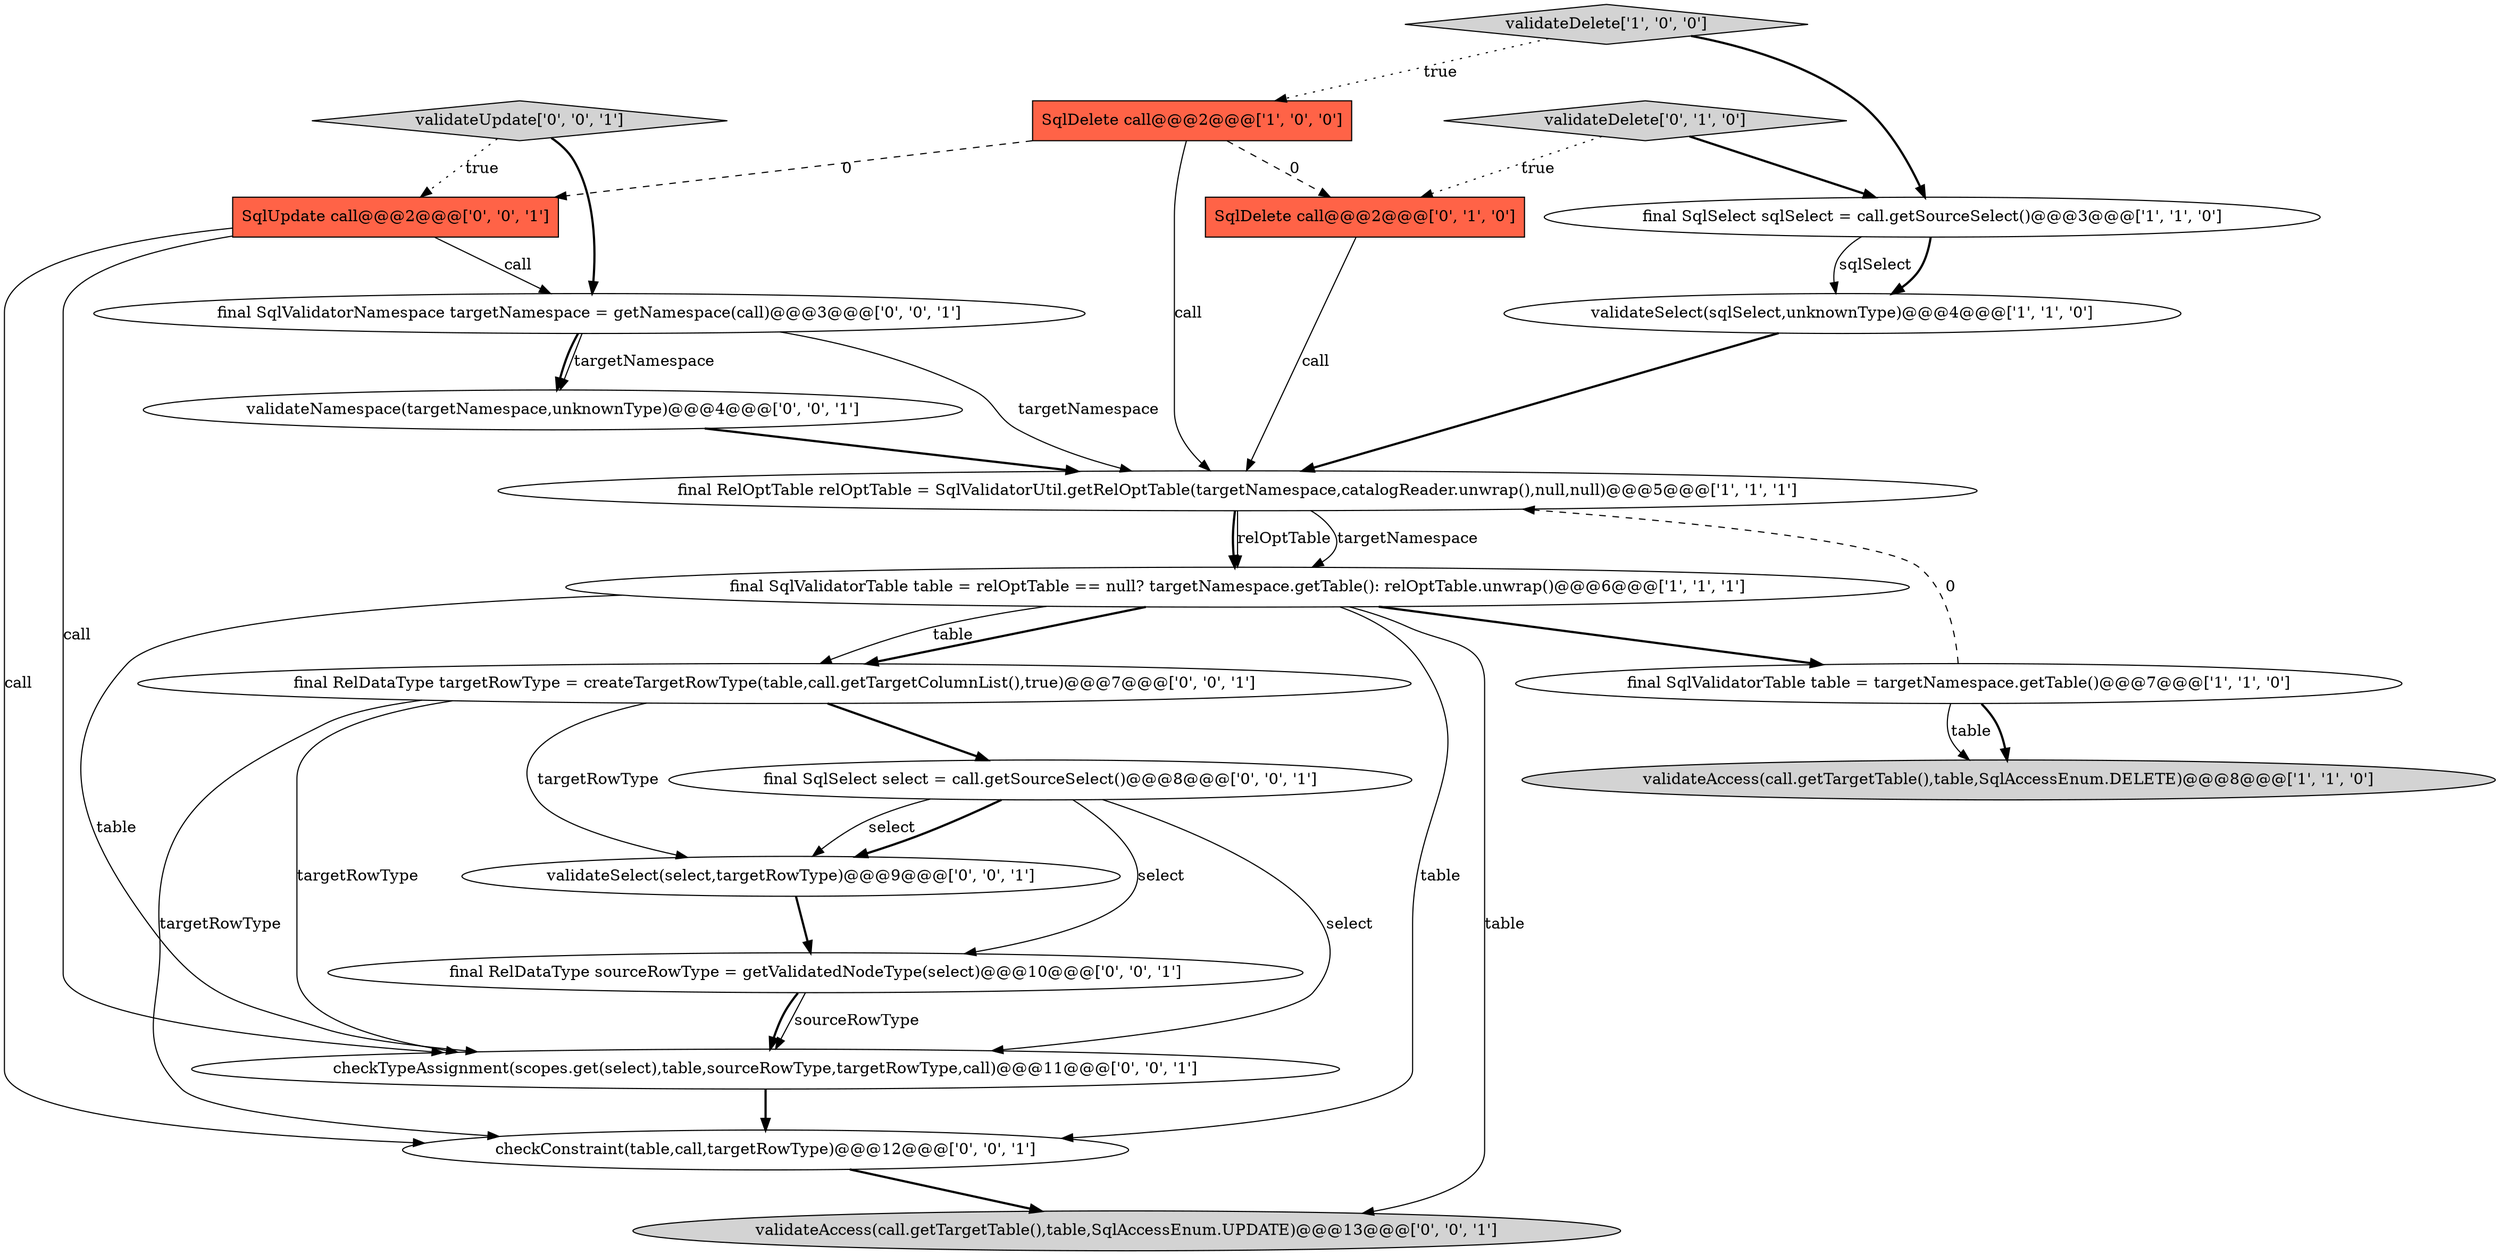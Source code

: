 digraph {
17 [style = filled, label = "validateNamespace(targetNamespace,unknownType)@@@4@@@['0', '0', '1']", fillcolor = white, shape = ellipse image = "AAA0AAABBB3BBB"];
7 [style = filled, label = "final SqlValidatorTable table = targetNamespace.getTable()@@@7@@@['1', '1', '0']", fillcolor = white, shape = ellipse image = "AAA0AAABBB1BBB"];
20 [style = filled, label = "final SqlSelect select = call.getSourceSelect()@@@8@@@['0', '0', '1']", fillcolor = white, shape = ellipse image = "AAA0AAABBB3BBB"];
12 [style = filled, label = "final RelDataType sourceRowType = getValidatedNodeType(select)@@@10@@@['0', '0', '1']", fillcolor = white, shape = ellipse image = "AAA0AAABBB3BBB"];
8 [style = filled, label = "validateDelete['0', '1', '0']", fillcolor = lightgray, shape = diamond image = "AAA0AAABBB2BBB"];
15 [style = filled, label = "final SqlValidatorNamespace targetNamespace = getNamespace(call)@@@3@@@['0', '0', '1']", fillcolor = white, shape = ellipse image = "AAA0AAABBB3BBB"];
4 [style = filled, label = "validateAccess(call.getTargetTable(),table,SqlAccessEnum.DELETE)@@@8@@@['1', '1', '0']", fillcolor = lightgray, shape = ellipse image = "AAA0AAABBB1BBB"];
11 [style = filled, label = "checkConstraint(table,call,targetRowType)@@@12@@@['0', '0', '1']", fillcolor = white, shape = ellipse image = "AAA0AAABBB3BBB"];
19 [style = filled, label = "validateUpdate['0', '0', '1']", fillcolor = lightgray, shape = diamond image = "AAA0AAABBB3BBB"];
1 [style = filled, label = "validateDelete['1', '0', '0']", fillcolor = lightgray, shape = diamond image = "AAA0AAABBB1BBB"];
10 [style = filled, label = "validateSelect(select,targetRowType)@@@9@@@['0', '0', '1']", fillcolor = white, shape = ellipse image = "AAA0AAABBB3BBB"];
0 [style = filled, label = "final RelOptTable relOptTable = SqlValidatorUtil.getRelOptTable(targetNamespace,catalogReader.unwrap(),null,null)@@@5@@@['1', '1', '1']", fillcolor = white, shape = ellipse image = "AAA0AAABBB1BBB"];
18 [style = filled, label = "final RelDataType targetRowType = createTargetRowType(table,call.getTargetColumnList(),true)@@@7@@@['0', '0', '1']", fillcolor = white, shape = ellipse image = "AAA0AAABBB3BBB"];
13 [style = filled, label = "SqlUpdate call@@@2@@@['0', '0', '1']", fillcolor = tomato, shape = box image = "AAA0AAABBB3BBB"];
9 [style = filled, label = "SqlDelete call@@@2@@@['0', '1', '0']", fillcolor = tomato, shape = box image = "AAA1AAABBB2BBB"];
2 [style = filled, label = "final SqlSelect sqlSelect = call.getSourceSelect()@@@3@@@['1', '1', '0']", fillcolor = white, shape = ellipse image = "AAA0AAABBB1BBB"];
5 [style = filled, label = "final SqlValidatorTable table = relOptTable == null? targetNamespace.getTable(): relOptTable.unwrap()@@@6@@@['1', '1', '1']", fillcolor = white, shape = ellipse image = "AAA0AAABBB1BBB"];
3 [style = filled, label = "validateSelect(sqlSelect,unknownType)@@@4@@@['1', '1', '0']", fillcolor = white, shape = ellipse image = "AAA0AAABBB1BBB"];
14 [style = filled, label = "checkTypeAssignment(scopes.get(select),table,sourceRowType,targetRowType,call)@@@11@@@['0', '0', '1']", fillcolor = white, shape = ellipse image = "AAA0AAABBB3BBB"];
16 [style = filled, label = "validateAccess(call.getTargetTable(),table,SqlAccessEnum.UPDATE)@@@13@@@['0', '0', '1']", fillcolor = lightgray, shape = ellipse image = "AAA0AAABBB3BBB"];
6 [style = filled, label = "SqlDelete call@@@2@@@['1', '0', '0']", fillcolor = tomato, shape = box image = "AAA1AAABBB1BBB"];
18->11 [style = solid, label="targetRowType"];
11->16 [style = bold, label=""];
20->14 [style = solid, label="select"];
6->0 [style = solid, label="call"];
13->11 [style = solid, label="call"];
2->3 [style = bold, label=""];
5->14 [style = solid, label="table"];
13->14 [style = solid, label="call"];
6->9 [style = dashed, label="0"];
0->5 [style = solid, label="relOptTable"];
20->10 [style = solid, label="select"];
18->14 [style = solid, label="targetRowType"];
5->18 [style = bold, label=""];
19->13 [style = dotted, label="true"];
7->4 [style = bold, label=""];
13->15 [style = solid, label="call"];
7->0 [style = dashed, label="0"];
5->11 [style = solid, label="table"];
20->12 [style = solid, label="select"];
5->18 [style = solid, label="table"];
3->0 [style = bold, label=""];
20->10 [style = bold, label=""];
18->20 [style = bold, label=""];
15->17 [style = bold, label=""];
18->10 [style = solid, label="targetRowType"];
15->17 [style = solid, label="targetNamespace"];
17->0 [style = bold, label=""];
6->13 [style = dashed, label="0"];
5->16 [style = solid, label="table"];
8->2 [style = bold, label=""];
2->3 [style = solid, label="sqlSelect"];
10->12 [style = bold, label=""];
0->5 [style = solid, label="targetNamespace"];
12->14 [style = solid, label="sourceRowType"];
12->14 [style = bold, label=""];
15->0 [style = solid, label="targetNamespace"];
7->4 [style = solid, label="table"];
5->7 [style = bold, label=""];
1->6 [style = dotted, label="true"];
1->2 [style = bold, label=""];
8->9 [style = dotted, label="true"];
19->15 [style = bold, label=""];
14->11 [style = bold, label=""];
9->0 [style = solid, label="call"];
0->5 [style = bold, label=""];
}
